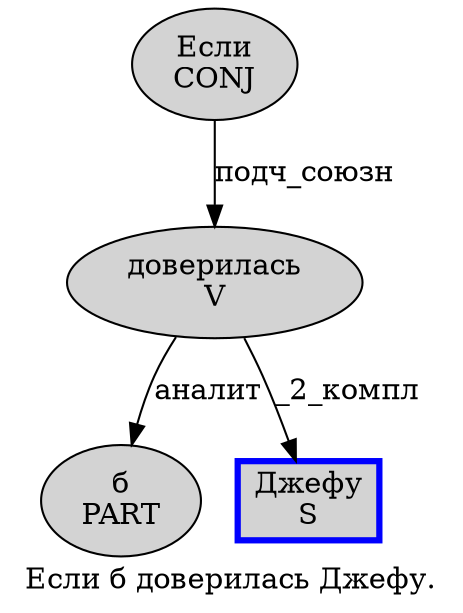 digraph SENTENCE_1370 {
	graph [label="Если б доверилась Джефу."]
	node [style=filled]
		0 [label="Если
CONJ" color="" fillcolor=lightgray penwidth=1 shape=ellipse]
		1 [label="б
PART" color="" fillcolor=lightgray penwidth=1 shape=ellipse]
		2 [label="доверилась
V" color="" fillcolor=lightgray penwidth=1 shape=ellipse]
		3 [label="Джефу
S" color=blue fillcolor=lightgray penwidth=3 shape=box]
			2 -> 1 [label="аналит"]
			2 -> 3 [label="_2_компл"]
			0 -> 2 [label="подч_союзн"]
}
